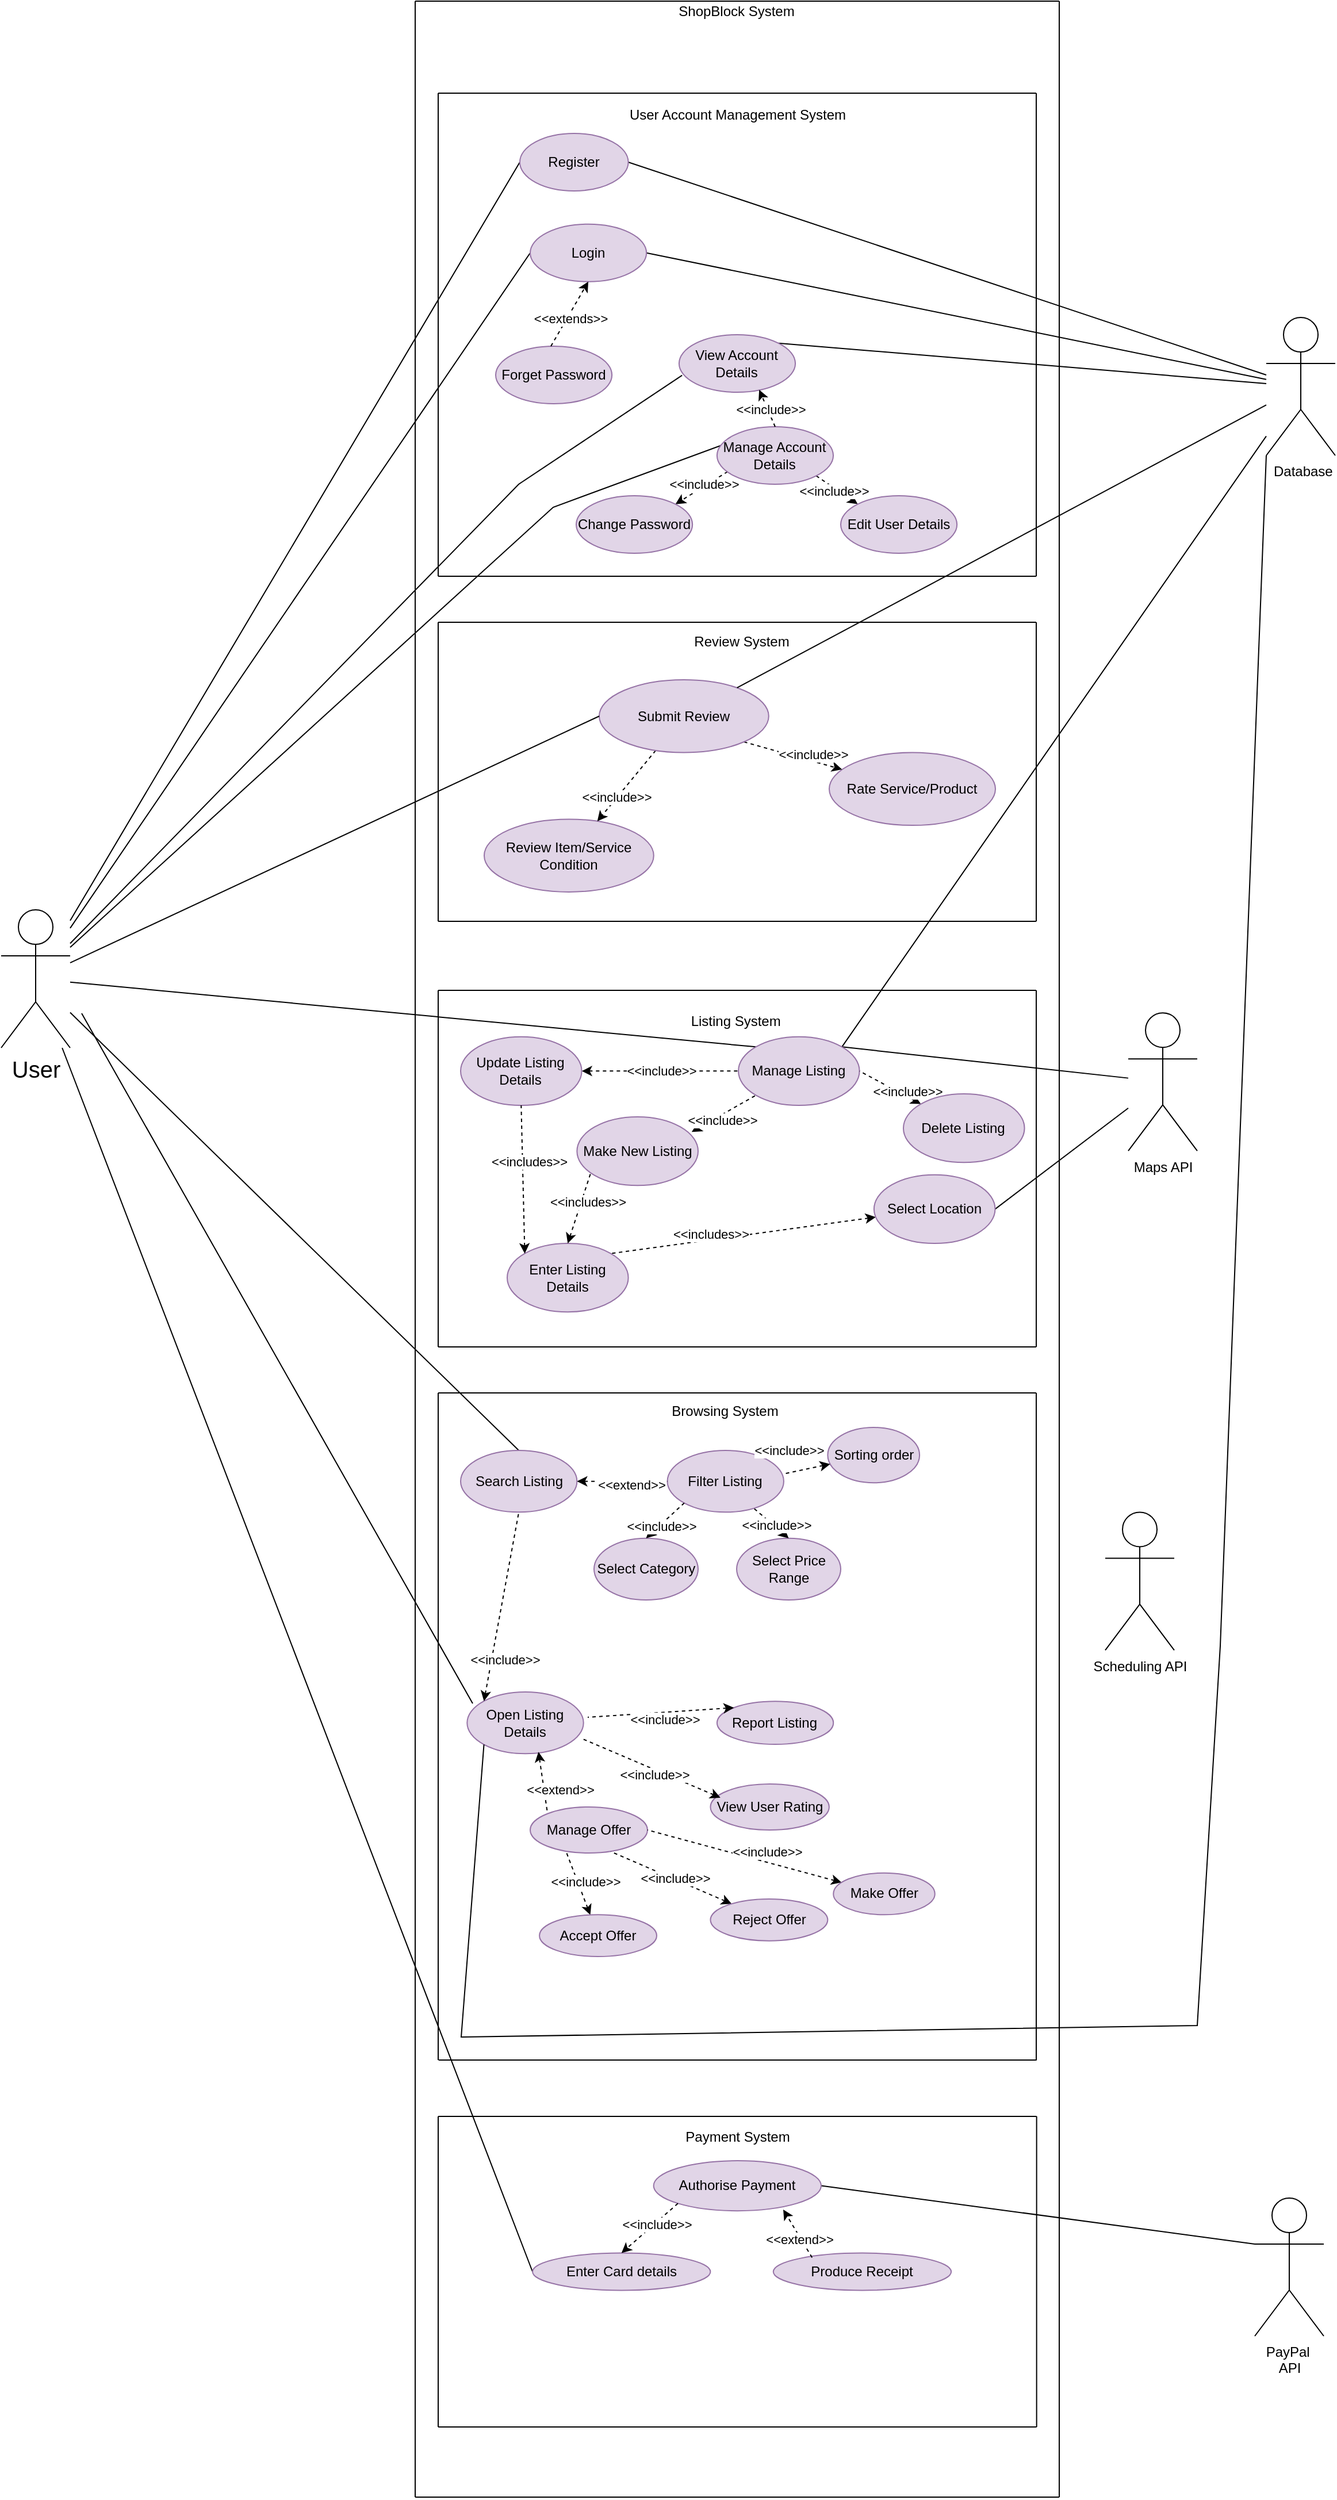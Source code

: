 <mxfile version="24.8.3">
  <diagram name="Page-1" id="v19jtzvjF3UOeUyKX69d">
    <mxGraphModel grid="1" page="1" gridSize="10" guides="1" tooltips="1" connect="1" arrows="1" fold="1" pageScale="1" pageWidth="827" pageHeight="1169" math="0" shadow="0">
      <root>
        <mxCell id="0" />
        <mxCell id="1" parent="0" />
        <mxCell id="Ln8zN0HA3ZuwD0kx-WDb-10" value="" style="endArrow=none;html=1;rounded=0;" edge="1" parent="1">
          <mxGeometry width="50" height="50" relative="1" as="geometry">
            <mxPoint x="640" y="1980" as="sourcePoint" />
            <mxPoint x="640" y="-190" as="targetPoint" />
          </mxGeometry>
        </mxCell>
        <mxCell id="zY7k--wOiJBElIzQp6EA-57" style="rounded=0;orthogonalLoop=1;jettySize=auto;html=1;entryX=0;entryY=0.5;entryDx=0;entryDy=0;strokeColor=default;endArrow=none;endFill=0;" edge="1" parent="1" source="FGRV-jPOa7Bt_ttK2mDu-4" target="vSEJAMV8AOCwIulH-8fq-99">
          <mxGeometry relative="1" as="geometry">
            <mxPoint x="-300" y="420" as="sourcePoint" />
          </mxGeometry>
        </mxCell>
        <mxCell id="FGRV-jPOa7Bt_ttK2mDu-4" value="User" style="shape=umlActor;verticalLabelPosition=bottom;verticalAlign=top;html=1;outlineConnect=0;fontSize=20;" vertex="1" parent="1">
          <mxGeometry x="-280" y="600" width="60" height="120" as="geometry" />
        </mxCell>
        <mxCell id="RjbsoYbdOa2Ps-iQJeub-9" value="" style="endArrow=none;html=1;rounded=0;exitX=1;exitY=0.5;exitDx=0;exitDy=0;endFill=0;" edge="1" parent="1" source="vSEJAMV8AOCwIulH-8fq-8" target="6liUaRjq4ee-JJZJIJKL-24">
          <mxGeometry width="50" height="50" relative="1" as="geometry">
            <mxPoint x="584.251" y="-22.57" as="sourcePoint" />
            <mxPoint x="310" y="240" as="targetPoint" />
          </mxGeometry>
        </mxCell>
        <mxCell id="FGRV-jPOa7Bt_ttK2mDu-29" style="rounded=0;orthogonalLoop=1;jettySize=auto;html=1;entryX=0.042;entryY=0.32;entryDx=0;entryDy=0;endArrow=none;endFill=0;entryPerimeter=0;" edge="1" parent="1" source="FGRV-jPOa7Bt_ttK2mDu-4" target="SEIKMSco89WO36H-kESX-22">
          <mxGeometry relative="1" as="geometry">
            <Array as="points">
              <mxPoint x="200" y="250" />
            </Array>
          </mxGeometry>
        </mxCell>
        <mxCell id="FGRV-jPOa7Bt_ttK2mDu-28" style="rounded=0;orthogonalLoop=1;jettySize=auto;html=1;entryX=0;entryY=0.5;entryDx=0;entryDy=0;endArrow=none;endFill=0;" edge="1" parent="1" source="FGRV-jPOa7Bt_ttK2mDu-4" target="vSEJAMV8AOCwIulH-8fq-10">
          <mxGeometry relative="1" as="geometry" />
        </mxCell>
        <mxCell id="u9TTm9YRt9H3GNrM990v-3" value="" style="endArrow=none;html=1;rounded=0;exitX=1;exitY=0.5;exitDx=0;exitDy=0;entryX=0;entryY=0.333;entryDx=0;entryDy=0;entryPerimeter=0;endFill=0;" edge="1" parent="1" source="vSEJAMV8AOCwIulH-8fq-127" target="6liUaRjq4ee-JJZJIJKL-23">
          <mxGeometry width="50" height="50" relative="1" as="geometry">
            <mxPoint x="390" y="1330" as="sourcePoint" />
            <mxPoint x="880" y="1330" as="targetPoint" />
          </mxGeometry>
        </mxCell>
        <mxCell id="zY7k--wOiJBElIzQp6EA-13" value="" style="group" connectable="0" vertex="1" parent="1">
          <mxGeometry x="100" y="350" width="520" height="260" as="geometry" />
        </mxCell>
        <mxCell id="zY7k--wOiJBElIzQp6EA-14" value="" style="endArrow=none;html=1;rounded=0;" edge="1" parent="zY7k--wOiJBElIzQp6EA-13">
          <mxGeometry width="50" height="50" relative="1" as="geometry">
            <mxPoint y="260" as="sourcePoint" />
            <mxPoint as="targetPoint" />
          </mxGeometry>
        </mxCell>
        <mxCell id="zY7k--wOiJBElIzQp6EA-15" value="" style="endArrow=none;html=1;rounded=0;" edge="1" parent="zY7k--wOiJBElIzQp6EA-13">
          <mxGeometry width="50" height="50" relative="1" as="geometry">
            <mxPoint y="260" as="sourcePoint" />
            <mxPoint x="520" y="260" as="targetPoint" />
          </mxGeometry>
        </mxCell>
        <mxCell id="zY7k--wOiJBElIzQp6EA-16" value="" style="endArrow=none;html=1;rounded=0;" edge="1" parent="zY7k--wOiJBElIzQp6EA-13">
          <mxGeometry width="50" height="50" relative="1" as="geometry">
            <mxPoint x="520" y="260" as="sourcePoint" />
            <mxPoint x="520" as="targetPoint" />
          </mxGeometry>
        </mxCell>
        <mxCell id="zY7k--wOiJBElIzQp6EA-17" value="" style="endArrow=none;html=1;rounded=0;" edge="1" parent="zY7k--wOiJBElIzQp6EA-13">
          <mxGeometry width="50" height="50" relative="1" as="geometry">
            <mxPoint as="sourcePoint" />
            <mxPoint x="520" as="targetPoint" />
          </mxGeometry>
        </mxCell>
        <mxCell id="zY7k--wOiJBElIzQp6EA-19" value="Review System" style="text;html=1;align=center;verticalAlign=middle;whiteSpace=wrap;rounded=0;" vertex="1" parent="zY7k--wOiJBElIzQp6EA-13">
          <mxGeometry x="125.111" y="11.05" width="277.993" height="12" as="geometry" />
        </mxCell>
        <mxCell id="zY7k--wOiJBElIzQp6EA-21" value="Rate Service/Product" style="ellipse;whiteSpace=wrap;html=1;fillColor=#e1d5e7;strokeColor=#9673a6;" vertex="1" parent="zY7k--wOiJBElIzQp6EA-13">
          <mxGeometry x="340" y="113.277" width="144.498" height="63.282" as="geometry" />
        </mxCell>
        <mxCell id="IPIbO-tEIP0OXKtyJFdB-2" value="Review Item/Service Condition" style="ellipse;whiteSpace=wrap;html=1;fillColor=#e1d5e7;strokeColor=#9673a6;" vertex="1" parent="zY7k--wOiJBElIzQp6EA-13">
          <mxGeometry x="39.998" y="171.198" width="147.388" height="63.282" as="geometry" />
        </mxCell>
        <mxCell id="FGRV-jPOa7Bt_ttK2mDu-68" style="rounded=0;orthogonalLoop=1;jettySize=auto;html=1;exitX=1;exitY=1;exitDx=0;exitDy=0;dashed=1;" edge="1" parent="zY7k--wOiJBElIzQp6EA-13" source="IPIbO-tEIP0OXKtyJFdB-3" target="zY7k--wOiJBElIzQp6EA-21">
          <mxGeometry relative="1" as="geometry" />
        </mxCell>
        <mxCell id="FGRV-jPOa7Bt_ttK2mDu-69" value="&amp;lt;&amp;lt;include&amp;gt;&amp;gt;" style="edgeLabel;html=1;align=center;verticalAlign=middle;resizable=0;points=[];" connectable="0" vertex="1" parent="FGRV-jPOa7Bt_ttK2mDu-68">
          <mxGeometry x="-0.072" relative="1" as="geometry">
            <mxPoint x="20" as="offset" />
          </mxGeometry>
        </mxCell>
        <mxCell id="FGRV-jPOa7Bt_ttK2mDu-70" style="rounded=0;orthogonalLoop=1;jettySize=auto;html=1;dashed=1;" edge="1" parent="zY7k--wOiJBElIzQp6EA-13" source="IPIbO-tEIP0OXKtyJFdB-3" target="IPIbO-tEIP0OXKtyJFdB-2">
          <mxGeometry relative="1" as="geometry" />
        </mxCell>
        <mxCell id="FGRV-jPOa7Bt_ttK2mDu-71" value="&amp;lt;&amp;lt;include&amp;gt;&amp;gt;" style="edgeLabel;html=1;align=center;verticalAlign=middle;resizable=0;points=[];" connectable="0" vertex="1" parent="FGRV-jPOa7Bt_ttK2mDu-70">
          <mxGeometry x="0.317" y="-1" relative="1" as="geometry">
            <mxPoint as="offset" />
          </mxGeometry>
        </mxCell>
        <mxCell id="IPIbO-tEIP0OXKtyJFdB-3" value="Submit Review" style="ellipse;whiteSpace=wrap;html=1;fillColor=#e1d5e7;strokeColor=#9673a6;" vertex="1" parent="zY7k--wOiJBElIzQp6EA-13">
          <mxGeometry x="140.002" y="49.998" width="147.388" height="63.282" as="geometry" />
        </mxCell>
        <mxCell id="FGRV-jPOa7Bt_ttK2mDu-48" style="rounded=0;orthogonalLoop=1;jettySize=auto;html=1;endArrow=none;endFill=0;exitX=1;exitY=0;exitDx=0;exitDy=0;" edge="1" parent="1" source="FGRV-jPOa7Bt_ttK2mDu-36" target="6liUaRjq4ee-JJZJIJKL-24">
          <mxGeometry relative="1" as="geometry">
            <mxPoint x="400" y="600" as="sourcePoint" />
          </mxGeometry>
        </mxCell>
        <mxCell id="SEIKMSco89WO36H-kESX-9" value="" style="endArrow=none;html=1;rounded=0;exitX=1;exitY=0.5;exitDx=0;exitDy=0;endFill=0;" edge="1" parent="1" source="vSEJAMV8AOCwIulH-8fq-10" target="6liUaRjq4ee-JJZJIJKL-24">
          <mxGeometry width="50" height="50" relative="1" as="geometry">
            <mxPoint x="443" y="136" as="sourcePoint" />
            <mxPoint x="910" y="201" as="targetPoint" />
          </mxGeometry>
        </mxCell>
        <mxCell id="RjbsoYbdOa2Ps-iQJeub-10" style="rounded=0;orthogonalLoop=1;jettySize=auto;html=1;entryX=0;entryY=0.5;entryDx=0;entryDy=0;endArrow=none;endFill=0;" edge="1" parent="1" source="FGRV-jPOa7Bt_ttK2mDu-4" target="vSEJAMV8AOCwIulH-8fq-8">
          <mxGeometry relative="1" as="geometry">
            <mxPoint x="20" y="167" as="sourcePoint" />
            <mxPoint x="-100" y="220" as="targetPoint" />
          </mxGeometry>
        </mxCell>
        <mxCell id="u9TTm9YRt9H3GNrM990v-10" value="" style="endArrow=none;html=1;rounded=0;entryX=0;entryY=0.5;entryDx=0;entryDy=0;" edge="1" parent="1" source="FGRV-jPOa7Bt_ttK2mDu-4" target="IPIbO-tEIP0OXKtyJFdB-3">
          <mxGeometry width="50" height="50" relative="1" as="geometry">
            <mxPoint x="-320" y="640" as="sourcePoint" />
            <mxPoint x="270" y="1530" as="targetPoint" />
          </mxGeometry>
        </mxCell>
        <mxCell id="RjbsoYbdOa2Ps-iQJeub-8" style="rounded=0;orthogonalLoop=1;jettySize=auto;html=1;entryX=0;entryY=0;entryDx=0;entryDy=0;endArrow=none;endFill=0;" edge="1" parent="1" source="FGRV-jPOa7Bt_ttK2mDu-4" target="FGRV-jPOa7Bt_ttK2mDu-36">
          <mxGeometry relative="1" as="geometry">
            <mxPoint x="20" y="300" as="sourcePoint" />
            <mxPoint x="310" y="290" as="targetPoint" />
          </mxGeometry>
        </mxCell>
        <mxCell id="vSEJAMV8AOCwIulH-8fq-129" value="" style="endArrow=none;html=1;rounded=0;endFill=0;entryX=0.5;entryY=0;entryDx=0;entryDy=0;" edge="1" parent="1" source="FGRV-jPOa7Bt_ttK2mDu-4" target="zY7k--wOiJBElIzQp6EA-167">
          <mxGeometry width="50" height="50" relative="1" as="geometry">
            <mxPoint x="-320" y="440" as="sourcePoint" />
            <mxPoint x="210" y="1070" as="targetPoint" />
          </mxGeometry>
        </mxCell>
        <mxCell id="SEIKMSco89WO36H-kESX-36" value="" style="endArrow=none;startArrow=none;html=1;rounded=0;exitX=1;exitY=0;exitDx=0;exitDy=0;endFill=0;startFill=0;" edge="1" parent="1" source="vSEJAMV8AOCwIulH-8fq-11" target="6liUaRjq4ee-JJZJIJKL-24">
          <mxGeometry width="50" height="50" relative="1" as="geometry">
            <mxPoint x="320" y="430" as="sourcePoint" />
            <mxPoint x="890" y="200" as="targetPoint" />
          </mxGeometry>
        </mxCell>
        <mxCell id="5Qc9jVIZuvr2kZ-lx2it-5" value="" style="endArrow=none;html=1;rounded=0;exitX=1;exitY=0;exitDx=0;exitDy=0;endFill=0;" edge="1" parent="1" source="FGRV-jPOa7Bt_ttK2mDu-36" target="zY7k--wOiJBElIzQp6EA-121">
          <mxGeometry width="50" height="50" relative="1" as="geometry">
            <mxPoint x="510" y="470" as="sourcePoint" />
            <mxPoint x="560" y="420" as="targetPoint" />
          </mxGeometry>
        </mxCell>
        <mxCell id="6liUaRjq4ee-JJZJIJKL-24" value="&amp;nbsp;Database" style="shape=umlActor;verticalLabelPosition=bottom;verticalAlign=top;html=1;outlineConnect=0;" vertex="1" parent="1">
          <mxGeometry x="820" y="85" width="60" height="120" as="geometry" />
        </mxCell>
        <mxCell id="FGRV-jPOa7Bt_ttK2mDu-7" style="rounded=0;orthogonalLoop=1;jettySize=auto;html=1;entryX=0;entryY=0.5;entryDx=0;entryDy=0;endArrow=none;endFill=0;" edge="1" parent="1" target="vSEJAMV8AOCwIulH-8fq-8">
          <mxGeometry relative="1" as="geometry" />
        </mxCell>
        <mxCell id="zY7k--wOiJBElIzQp6EA-121" value="Maps API" style="shape=umlActor;verticalLabelPosition=bottom;verticalAlign=top;html=1;outlineConnect=0;" vertex="1" parent="1">
          <mxGeometry x="700" y="689.58" width="60" height="120" as="geometry" />
        </mxCell>
        <mxCell id="zY7k--wOiJBElIzQp6EA-122" value="Scheduling API" style="shape=umlActor;verticalLabelPosition=bottom;verticalAlign=top;html=1;outlineConnect=0;" vertex="1" parent="1">
          <mxGeometry x="680" y="1123.69" width="60" height="120" as="geometry" />
        </mxCell>
        <mxCell id="6liUaRjq4ee-JJZJIJKL-23" value="PayPal&amp;nbsp;&lt;div&gt;API&lt;/div&gt;" style="shape=umlActor;verticalLabelPosition=bottom;verticalAlign=top;html=1;outlineConnect=0;" vertex="1" parent="1">
          <mxGeometry x="810" y="1720" width="60" height="120" as="geometry" />
        </mxCell>
        <mxCell id="FGRV-jPOa7Bt_ttK2mDu-76" style="rounded=0;orthogonalLoop=1;jettySize=auto;html=1;endArrow=none;endFill=0;" edge="1" parent="1" source="IPIbO-tEIP0OXKtyJFdB-3" target="6liUaRjq4ee-JJZJIJKL-24">
          <mxGeometry relative="1" as="geometry" />
        </mxCell>
        <mxCell id="SEIKMSco89WO36H-kESX-33" style="rounded=0;orthogonalLoop=1;jettySize=auto;html=1;dashed=1;entryX=0;entryY=0;entryDx=0;entryDy=0;exitX=1;exitY=1;exitDx=0;exitDy=0;" edge="1" parent="1" source="SEIKMSco89WO36H-kESX-22" target="SEIKMSco89WO36H-kESX-32">
          <mxGeometry relative="1" as="geometry">
            <mxPoint x="433.791" y="210.622" as="sourcePoint" />
            <mxPoint x="464.116" y="162.539" as="targetPoint" />
          </mxGeometry>
        </mxCell>
        <mxCell id="SEIKMSco89WO36H-kESX-34" value="&amp;lt;&amp;lt;include&amp;gt;&amp;gt;" style="edgeLabel;html=1;align=center;verticalAlign=middle;resizable=0;points=[];" connectable="0" vertex="1" parent="SEIKMSco89WO36H-kESX-33">
          <mxGeometry x="-0.095" y="-2" relative="1" as="geometry">
            <mxPoint as="offset" />
          </mxGeometry>
        </mxCell>
        <mxCell id="SEIKMSco89WO36H-kESX-29" style="rounded=0;orthogonalLoop=1;jettySize=auto;html=1;dashed=1;entryX=1;entryY=0;entryDx=0;entryDy=0;exitX=0.092;exitY=0.78;exitDx=0;exitDy=0;exitPerimeter=0;" edge="1" parent="1" source="SEIKMSco89WO36H-kESX-22" target="SEIKMSco89WO36H-kESX-28">
          <mxGeometry relative="1" as="geometry">
            <mxPoint x="373.141" y="246.684" as="sourcePoint" />
            <mxPoint x="464.116" y="246.684" as="targetPoint" />
          </mxGeometry>
        </mxCell>
        <mxCell id="SEIKMSco89WO36H-kESX-30" value="&amp;lt;&amp;lt;include&amp;gt;&amp;gt;" style="edgeLabel;html=1;align=center;verticalAlign=middle;resizable=0;points=[];" connectable="0" vertex="1" parent="SEIKMSco89WO36H-kESX-29">
          <mxGeometry x="-0.095" y="-2" relative="1" as="geometry">
            <mxPoint as="offset" />
          </mxGeometry>
        </mxCell>
        <mxCell id="vSEJAMV8AOCwIulH-8fq-11" value="View Account Details" style="ellipse;whiteSpace=wrap;html=1;fillColor=#e1d5e7;strokeColor=#9673a6;" vertex="1" parent="1">
          <mxGeometry x="309.448" y="100.0" width="101.083" height="50" as="geometry" />
        </mxCell>
        <mxCell id="6liUaRjq4ee-JJZJIJKL-4" value="" style="endArrow=none;html=1;rounded=0;" edge="1" parent="1">
          <mxGeometry width="50" height="50" relative="1" as="geometry">
            <mxPoint x="80" y="1980" as="sourcePoint" />
            <mxPoint x="80" y="-190" as="targetPoint" />
          </mxGeometry>
        </mxCell>
        <mxCell id="6liUaRjq4ee-JJZJIJKL-7" value="" style="endArrow=none;html=1;rounded=0;" edge="1" parent="1">
          <mxGeometry width="50" height="50" relative="1" as="geometry">
            <mxPoint x="80" y="-190" as="sourcePoint" />
            <mxPoint x="640" y="-190" as="targetPoint" />
          </mxGeometry>
        </mxCell>
        <mxCell id="FGRV-jPOa7Bt_ttK2mDu-82" value="" style="endArrow=none;html=1;rounded=0;" edge="1" parent="1">
          <mxGeometry width="50" height="50" relative="1" as="geometry">
            <mxPoint x="80" y="1980" as="sourcePoint" />
            <mxPoint x="640" y="1980" as="targetPoint" />
          </mxGeometry>
        </mxCell>
        <mxCell id="5Qc9jVIZuvr2kZ-lx2it-52" value="ShopBlock System" style="text;html=1;align=center;verticalAlign=middle;whiteSpace=wrap;rounded=0;" vertex="1" parent="1">
          <mxGeometry x="226.349" y="-190.003" width="267.301" height="18.588" as="geometry" />
        </mxCell>
        <mxCell id="IPIbO-tEIP0OXKtyJFdB-58" value="Report Listing" style="ellipse;whiteSpace=wrap;html=1;fillColor=#e1d5e7;strokeColor=#9673a6;" vertex="1" parent="1">
          <mxGeometry x="342.44" y="1288.16" width="101.19" height="37.37" as="geometry" />
        </mxCell>
        <mxCell id="zY7k--wOiJBElIzQp6EA-129" value="" style="endArrow=none;html=1;rounded=0;" edge="1" parent="1">
          <mxGeometry width="50" height="50" relative="1" as="geometry">
            <mxPoint x="100" y="1020" as="sourcePoint" />
            <mxPoint x="620" y="1020" as="targetPoint" />
          </mxGeometry>
        </mxCell>
        <mxCell id="zY7k--wOiJBElIzQp6EA-206" value="" style="endArrow=none;html=1;rounded=0;" edge="1" parent="1">
          <mxGeometry width="50" height="50" relative="1" as="geometry">
            <mxPoint x="100" y="310" as="sourcePoint" />
            <mxPoint x="100" y="-110" as="targetPoint" />
          </mxGeometry>
        </mxCell>
        <mxCell id="zY7k--wOiJBElIzQp6EA-207" value="" style="endArrow=none;html=1;rounded=0;" edge="1" parent="1">
          <mxGeometry width="50" height="50" relative="1" as="geometry">
            <mxPoint x="100" y="310" as="sourcePoint" />
            <mxPoint x="620" y="310" as="targetPoint" />
          </mxGeometry>
        </mxCell>
        <mxCell id="zY7k--wOiJBElIzQp6EA-208" value="" style="endArrow=none;html=1;rounded=0;" edge="1" parent="1">
          <mxGeometry width="50" height="50" relative="1" as="geometry">
            <mxPoint x="620" y="310" as="sourcePoint" />
            <mxPoint x="620" y="-110" as="targetPoint" />
          </mxGeometry>
        </mxCell>
        <mxCell id="zY7k--wOiJBElIzQp6EA-209" value="" style="endArrow=none;html=1;rounded=0;" edge="1" parent="1">
          <mxGeometry width="50" height="50" relative="1" as="geometry">
            <mxPoint x="100" y="-110" as="sourcePoint" />
            <mxPoint x="620" y="-110" as="targetPoint" />
          </mxGeometry>
        </mxCell>
        <mxCell id="zY7k--wOiJBElIzQp6EA-175" value="User Account Management System" style="text;html=1;align=center;verticalAlign=middle;whiteSpace=wrap;rounded=0;" vertex="1" parent="1">
          <mxGeometry x="223.728" y="-100.003" width="272.542" height="18.588" as="geometry" />
        </mxCell>
        <mxCell id="SEIKMSco89WO36H-kESX-32" value="Edit User Details" style="ellipse;whiteSpace=wrap;html=1;fillColor=#e1d5e7;strokeColor=#9673a6;" vertex="1" parent="1">
          <mxGeometry x="449.998" y="240.003" width="101.083" height="50" as="geometry" />
        </mxCell>
        <mxCell id="vSEJAMV8AOCwIulH-8fq-8" value="Register" style="ellipse;whiteSpace=wrap;html=1;fillColor=#e1d5e7;strokeColor=#9673a6;" vertex="1" parent="1">
          <mxGeometry x="170.976" y="-75.037" width="94.321" height="50" as="geometry" />
        </mxCell>
        <mxCell id="vSEJAMV8AOCwIulH-8fq-10" value="Login" style="ellipse;whiteSpace=wrap;html=1;fillColor=#e1d5e7;strokeColor=#9673a6;" vertex="1" parent="1">
          <mxGeometry x="180.003" y="3.851" width="101.083" height="50" as="geometry" />
        </mxCell>
        <mxCell id="SEIKMSco89WO36H-kESX-28" value="Change Password" style="ellipse;whiteSpace=wrap;html=1;fillColor=#e1d5e7;strokeColor=#9673a6;" vertex="1" parent="1">
          <mxGeometry x="220.001" y="240.002" width="101.083" height="50" as="geometry" />
        </mxCell>
        <mxCell id="SEIKMSco89WO36H-kESX-22" value="Manage Account Details" style="ellipse;whiteSpace=wrap;html=1;fillColor=#e1d5e7;strokeColor=#9673a6;" vertex="1" parent="1">
          <mxGeometry x="342.439" y="180.001" width="101.083" height="50" as="geometry" />
        </mxCell>
        <mxCell id="SEIKMSco89WO36H-kESX-1" value="Forget Password" style="ellipse;whiteSpace=wrap;html=1;fillColor=#e1d5e7;strokeColor=#9673a6;" vertex="1" parent="1">
          <mxGeometry x="149.999" y="109.997" width="101.083" height="50" as="geometry" />
        </mxCell>
        <mxCell id="zY7k--wOiJBElIzQp6EA-119" value="" style="rounded=0;orthogonalLoop=1;jettySize=auto;html=1;dashed=1;entryX=0.5;entryY=1;entryDx=0;entryDy=0;" edge="1" parent="1" target="vSEJAMV8AOCwIulH-8fq-10">
          <mxGeometry relative="1" as="geometry">
            <mxPoint x="198" y="110" as="sourcePoint" />
            <mxPoint x="198" y="60" as="targetPoint" />
          </mxGeometry>
        </mxCell>
        <mxCell id="zY7k--wOiJBElIzQp6EA-120" value="&amp;lt;&amp;lt;extends&amp;gt;&amp;gt;" style="edgeLabel;html=1;align=center;verticalAlign=middle;resizable=0;points=[];" connectable="0" vertex="1" parent="zY7k--wOiJBElIzQp6EA-119">
          <mxGeometry x="-0.095" y="-2" relative="1" as="geometry">
            <mxPoint as="offset" />
          </mxGeometry>
        </mxCell>
        <mxCell id="zY7k--wOiJBElIzQp6EA-4" value="" style="endArrow=none;html=1;rounded=0;" edge="1" parent="1">
          <mxGeometry width="50" height="50" relative="1" as="geometry">
            <mxPoint x="100" y="1600" as="sourcePoint" />
            <mxPoint x="100" y="1020" as="targetPoint" />
          </mxGeometry>
        </mxCell>
        <mxCell id="zY7k--wOiJBElIzQp6EA-5" value="" style="endArrow=none;html=1;rounded=0;" edge="1" parent="1">
          <mxGeometry width="50" height="50" relative="1" as="geometry">
            <mxPoint x="100.32" y="1600" as="sourcePoint" />
            <mxPoint x="620.32" y="1600" as="targetPoint" />
          </mxGeometry>
        </mxCell>
        <mxCell id="zY7k--wOiJBElIzQp6EA-6" value="" style="endArrow=none;html=1;rounded=0;" edge="1" parent="1">
          <mxGeometry width="50" height="50" relative="1" as="geometry">
            <mxPoint x="620" y="1600" as="sourcePoint" />
            <mxPoint x="620" y="1020" as="targetPoint" />
            <Array as="points" />
          </mxGeometry>
        </mxCell>
        <mxCell id="FGRV-jPOa7Bt_ttK2mDu-58" style="rounded=0;orthogonalLoop=1;jettySize=auto;html=1;entryX=0.3;entryY=0.929;entryDx=0;entryDy=0;dashed=1;endArrow=none;endFill=0;startArrow=classic;startFill=1;entryPerimeter=0;" edge="1" parent="1" source="zY7k--wOiJBElIzQp6EA-10" target="vSEJAMV8AOCwIulH-8fq-128">
          <mxGeometry relative="1" as="geometry" />
        </mxCell>
        <mxCell id="FGRV-jPOa7Bt_ttK2mDu-59" value="&amp;lt;&amp;lt;include&amp;gt;&amp;gt;" style="edgeLabel;html=1;align=center;verticalAlign=middle;resizable=0;points=[];" connectable="0" vertex="1" parent="FGRV-jPOa7Bt_ttK2mDu-58">
          <mxGeometry x="-0.216" y="-4" relative="1" as="geometry">
            <mxPoint y="-5" as="offset" />
          </mxGeometry>
        </mxCell>
        <mxCell id="zY7k--wOiJBElIzQp6EA-10" value="Accept Offer" style="ellipse;whiteSpace=wrap;html=1;fillColor=#e1d5e7;strokeColor=#9673a6;" vertex="1" parent="1">
          <mxGeometry x="188.04" y="1473.66" width="101.96" height="36.34" as="geometry" />
        </mxCell>
        <mxCell id="vSEJAMV8AOCwIulH-8fq-128" value="Manage Offer" style="ellipse;whiteSpace=wrap;html=1;fillColor=#e1d5e7;strokeColor=#9673a6;" vertex="1" parent="1">
          <mxGeometry x="180" y="1380" width="101.96" height="40" as="geometry" />
        </mxCell>
        <mxCell id="FGRV-jPOa7Bt_ttK2mDu-55" style="rounded=0;orthogonalLoop=1;jettySize=auto;html=1;entryX=0.687;entryY=0.969;entryDx=0;entryDy=0;dashed=1;endArrow=none;endFill=0;startArrow=classic;startFill=1;entryPerimeter=0;" edge="1" parent="1" source="RnZGxTFbu4Ivhvp2LIRu-12" target="vSEJAMV8AOCwIulH-8fq-128">
          <mxGeometry relative="1" as="geometry" />
        </mxCell>
        <mxCell id="FGRV-jPOa7Bt_ttK2mDu-60" value="&amp;lt;&amp;lt;include&amp;gt;&amp;gt;" style="edgeLabel;html=1;align=center;verticalAlign=middle;resizable=0;points=[];" connectable="0" vertex="1" parent="FGRV-jPOa7Bt_ttK2mDu-55">
          <mxGeometry x="-0.055" relative="1" as="geometry">
            <mxPoint y="-1" as="offset" />
          </mxGeometry>
        </mxCell>
        <mxCell id="RnZGxTFbu4Ivhvp2LIRu-12" value="Reject Offer" style="ellipse;whiteSpace=wrap;html=1;fillColor=#e1d5e7;strokeColor=#9673a6;" vertex="1" parent="1">
          <mxGeometry x="336.72" y="1460" width="101.96" height="36.34" as="geometry" />
        </mxCell>
        <mxCell id="zY7k--wOiJBElIzQp6EA-130" value="Browsing System" style="text;html=1;align=center;verticalAlign=middle;whiteSpace=wrap;rounded=0;" vertex="1" parent="1">
          <mxGeometry x="215.299" y="1029.999" width="269.128" height="12.876" as="geometry" />
        </mxCell>
        <mxCell id="IPIbO-tEIP0OXKtyJFdB-23" value="Filter Listing" style="ellipse;whiteSpace=wrap;html=1;fillColor=#e1d5e7;strokeColor=#9673a6;" vertex="1" parent="1">
          <mxGeometry x="299.269" y="1070.004" width="101.185" height="53.681" as="geometry" />
        </mxCell>
        <mxCell id="zY7k--wOiJBElIzQp6EA-167" value="Search Listing" style="ellipse;whiteSpace=wrap;html=1;fillColor=#e1d5e7;strokeColor=#9673a6;" vertex="1" parent="1">
          <mxGeometry x="119.501" y="1070.004" width="101.185" height="53.681" as="geometry" />
        </mxCell>
        <mxCell id="4G50xA5zq7QkWOQYK6P0-107" style="rounded=0;orthogonalLoop=1;jettySize=auto;html=1;entryX=0;entryY=0.5;entryDx=0;entryDy=0;dashed=1;endArrow=none;endFill=0;startArrow=classic;startFill=1;" edge="1" parent="1" source="zY7k--wOiJBElIzQp6EA-167" target="IPIbO-tEIP0OXKtyJFdB-23">
          <mxGeometry relative="1" as="geometry">
            <mxPoint x="446.332" y="1316.07" as="sourcePoint" />
            <mxPoint x="505.651" y="1248.07" as="targetPoint" />
          </mxGeometry>
        </mxCell>
        <mxCell id="4G50xA5zq7QkWOQYK6P0-108" value="&amp;lt;&amp;lt;extend&amp;gt;&amp;gt;" style="edgeLabel;html=1;align=center;verticalAlign=middle;resizable=0;points=[];" connectable="0" vertex="1" parent="4G50xA5zq7QkWOQYK6P0-107">
          <mxGeometry x="0.016" relative="1" as="geometry">
            <mxPoint x="7" y="3" as="offset" />
          </mxGeometry>
        </mxCell>
        <mxCell id="zY7k--wOiJBElIzQp6EA-233" value="Select Price Range" style="ellipse;whiteSpace=wrap;html=1;fillColor=#e1d5e7;strokeColor=#9673a6;" vertex="1" parent="1">
          <mxGeometry x="359.51" y="1146.32" width="90.49" height="53.68" as="geometry" />
        </mxCell>
        <mxCell id="zY7k--wOiJBElIzQp6EA-234" value="Select Category" style="ellipse;whiteSpace=wrap;html=1;fillColor=#e1d5e7;strokeColor=#9673a6;" vertex="1" parent="1">
          <mxGeometry x="235.5" y="1146.32" width="90.49" height="53.68" as="geometry" />
        </mxCell>
        <mxCell id="zY7k--wOiJBElIzQp6EA-245" value="Sorting order" style="ellipse;whiteSpace=wrap;html=1;fillColor=#e1d5e7;strokeColor=#9673a6;" vertex="1" parent="1">
          <mxGeometry x="438.68" y="1050" width="79.87" height="48.16" as="geometry" />
        </mxCell>
        <mxCell id="zY7k--wOiJBElIzQp6EA-248" value="Open Listing Details" style="ellipse;whiteSpace=wrap;html=1;fillColor=#e1d5e7;strokeColor=#9673a6;" vertex="1" parent="1">
          <mxGeometry x="125.159" y="1280.004" width="101.185" height="53.681" as="geometry" />
        </mxCell>
        <mxCell id="zY7k--wOiJBElIzQp6EA-249" style="rounded=0;orthogonalLoop=1;jettySize=auto;html=1;dashed=1;endArrow=none;endFill=0;startArrow=classic;startFill=1;exitX=0;exitY=0;exitDx=0;exitDy=0;entryX=0.5;entryY=1;entryDx=0;entryDy=0;" edge="1" parent="1" source="zY7k--wOiJBElIzQp6EA-248" target="zY7k--wOiJBElIzQp6EA-167">
          <mxGeometry relative="1" as="geometry">
            <mxPoint x="201" y="1132" as="sourcePoint" />
            <mxPoint x="231" y="1186" as="targetPoint" />
          </mxGeometry>
        </mxCell>
        <mxCell id="zY7k--wOiJBElIzQp6EA-250" value="&amp;lt;&amp;lt;include&amp;gt;&amp;gt;" style="edgeLabel;html=1;align=center;verticalAlign=middle;resizable=0;points=[];" connectable="0" vertex="1" parent="zY7k--wOiJBElIzQp6EA-249">
          <mxGeometry x="0.016" relative="1" as="geometry">
            <mxPoint x="3" y="47" as="offset" />
          </mxGeometry>
        </mxCell>
        <mxCell id="zY7k--wOiJBElIzQp6EA-251" value="" style="endArrow=none;html=1;rounded=0;endFill=0;" edge="1" parent="1">
          <mxGeometry width="50" height="50" relative="1" as="geometry">
            <mxPoint x="-210" y="690" as="sourcePoint" />
            <mxPoint x="130" y="1290" as="targetPoint" />
          </mxGeometry>
        </mxCell>
        <mxCell id="zY7k--wOiJBElIzQp6EA-256" style="rounded=0;orthogonalLoop=1;jettySize=auto;html=1;dashed=1;endArrow=none;endFill=0;startArrow=classic;startFill=1;exitX=0;exitY=0;exitDx=0;exitDy=0;" edge="1" parent="1" source="IPIbO-tEIP0OXKtyJFdB-58">
          <mxGeometry relative="1" as="geometry">
            <mxPoint x="150" y="1298" as="sourcePoint" />
            <mxPoint x="230" y="1302" as="targetPoint" />
          </mxGeometry>
        </mxCell>
        <mxCell id="zY7k--wOiJBElIzQp6EA-257" value="&amp;lt;&amp;lt;include&amp;gt;&amp;gt;" style="edgeLabel;html=1;align=center;verticalAlign=middle;resizable=0;points=[];" connectable="0" vertex="1" parent="zY7k--wOiJBElIzQp6EA-256">
          <mxGeometry x="0.016" relative="1" as="geometry">
            <mxPoint x="4" y="6" as="offset" />
          </mxGeometry>
        </mxCell>
        <mxCell id="zY7k--wOiJBElIzQp6EA-258" style="rounded=0;orthogonalLoop=1;jettySize=auto;html=1;exitX=0.613;exitY=0.97;exitDx=0;exitDy=0;dashed=1;endArrow=none;endFill=0;startArrow=classic;startFill=1;entryX=0;entryY=0;entryDx=0;entryDy=0;exitPerimeter=0;" edge="1" parent="1" source="zY7k--wOiJBElIzQp6EA-248" target="vSEJAMV8AOCwIulH-8fq-128">
          <mxGeometry relative="1" as="geometry">
            <mxPoint x="206.04" y="1350" as="sourcePoint" />
            <mxPoint x="195.04" y="1422" as="targetPoint" />
          </mxGeometry>
        </mxCell>
        <mxCell id="zY7k--wOiJBElIzQp6EA-259" value="&amp;lt;&amp;lt;extend&amp;gt;&amp;gt;" style="edgeLabel;html=1;align=center;verticalAlign=middle;resizable=0;points=[];" connectable="0" vertex="1" parent="zY7k--wOiJBElIzQp6EA-258">
          <mxGeometry x="0.016" relative="1" as="geometry">
            <mxPoint x="15" y="5" as="offset" />
          </mxGeometry>
        </mxCell>
        <mxCell id="zY7k--wOiJBElIzQp6EA-263" style="rounded=0;orthogonalLoop=1;jettySize=auto;html=1;entryX=1;entryY=0.5;entryDx=0;entryDy=0;dashed=1;endArrow=none;endFill=0;startArrow=classic;startFill=1;" edge="1" parent="1" source="zY7k--wOiJBElIzQp6EA-265" target="vSEJAMV8AOCwIulH-8fq-128">
          <mxGeometry relative="1" as="geometry">
            <mxPoint x="140.18" y="1360" as="targetPoint" />
          </mxGeometry>
        </mxCell>
        <mxCell id="zY7k--wOiJBElIzQp6EA-264" value="&amp;lt;&amp;lt;include&amp;gt;&amp;gt;" style="edgeLabel;html=1;align=center;verticalAlign=middle;resizable=0;points=[];" connectable="0" vertex="1" parent="zY7k--wOiJBElIzQp6EA-263">
          <mxGeometry x="-0.216" y="-4" relative="1" as="geometry">
            <mxPoint y="-5" as="offset" />
          </mxGeometry>
        </mxCell>
        <mxCell id="zY7k--wOiJBElIzQp6EA-265" value="Make Offer" style="ellipse;whiteSpace=wrap;html=1;fillColor=#e1d5e7;strokeColor=#9673a6;" vertex="1" parent="1">
          <mxGeometry x="443.63" y="1437.32" width="88.23" height="36.34" as="geometry" />
        </mxCell>
        <mxCell id="6liUaRjq4ee-JJZJIJKL-27" value="" style="endArrow=none;html=1;rounded=0;" edge="1" parent="1">
          <mxGeometry width="50" height="50" relative="1" as="geometry">
            <mxPoint x="100" y="980" as="sourcePoint" />
            <mxPoint x="100" y="670" as="targetPoint" />
          </mxGeometry>
        </mxCell>
        <mxCell id="6liUaRjq4ee-JJZJIJKL-28" value="" style="endArrow=none;html=1;rounded=0;" edge="1" parent="1">
          <mxGeometry width="50" height="50" relative="1" as="geometry">
            <mxPoint x="100" y="980" as="sourcePoint" />
            <mxPoint x="620.0" y="980" as="targetPoint" />
          </mxGeometry>
        </mxCell>
        <mxCell id="6liUaRjq4ee-JJZJIJKL-29" value="" style="endArrow=none;html=1;rounded=0;" edge="1" parent="1">
          <mxGeometry width="50" height="50" relative="1" as="geometry">
            <mxPoint x="620.0" y="980" as="sourcePoint" />
            <mxPoint x="620.0" y="670" as="targetPoint" />
            <Array as="points" />
          </mxGeometry>
        </mxCell>
        <mxCell id="6liUaRjq4ee-JJZJIJKL-30" value="" style="endArrow=none;html=1;rounded=0;" edge="1" parent="1">
          <mxGeometry width="50" height="50" relative="1" as="geometry">
            <mxPoint x="100" y="670" as="sourcePoint" />
            <mxPoint x="620.0" y="670" as="targetPoint" />
          </mxGeometry>
        </mxCell>
        <mxCell id="6liUaRjq4ee-JJZJIJKL-31" value="Listing System&amp;nbsp;" style="text;html=1;align=center;verticalAlign=middle;whiteSpace=wrap;rounded=0;" vertex="1" parent="1">
          <mxGeometry x="222.651" y="689.579" width="274.686" height="14.309" as="geometry" />
        </mxCell>
        <mxCell id="FGRV-jPOa7Bt_ttK2mDu-36" value="Manage Listing" style="ellipse;whiteSpace=wrap;html=1;fillColor=#e1d5e7;strokeColor=#9673a6;" vertex="1" parent="1">
          <mxGeometry x="361.005" y="710.35" width="105.3" height="59.655" as="geometry" />
        </mxCell>
        <mxCell id="FGRV-jPOa7Bt_ttK2mDu-43" style="rounded=0;orthogonalLoop=1;jettySize=auto;html=1;exitX=0;exitY=0;exitDx=0;exitDy=0;entryX=1;entryY=0.5;entryDx=0;entryDy=0;dashed=1;startArrow=classic;startFill=1;endArrow=none;endFill=0;" edge="1" parent="1" source="FGRV-jPOa7Bt_ttK2mDu-37" target="FGRV-jPOa7Bt_ttK2mDu-36">
          <mxGeometry relative="1" as="geometry" />
        </mxCell>
        <mxCell id="FGRV-jPOa7Bt_ttK2mDu-46" value="&amp;lt;&amp;lt;include&amp;gt;&amp;gt;" style="edgeLabel;html=1;align=center;verticalAlign=middle;resizable=0;points=[];" connectable="0" vertex="1" parent="FGRV-jPOa7Bt_ttK2mDu-43">
          <mxGeometry x="-0.471" y="-4" relative="1" as="geometry">
            <mxPoint as="offset" />
          </mxGeometry>
        </mxCell>
        <mxCell id="FGRV-jPOa7Bt_ttK2mDu-37" value="Delete Listing" style="ellipse;whiteSpace=wrap;html=1;fillColor=#e1d5e7;strokeColor=#9673a6;" vertex="1" parent="1">
          <mxGeometry x="504.486" y="760.002" width="105.3" height="59.655" as="geometry" />
        </mxCell>
        <mxCell id="FGRV-jPOa7Bt_ttK2mDu-41" style="rounded=0;orthogonalLoop=1;jettySize=auto;html=1;exitX=0.947;exitY=0.22;exitDx=0;exitDy=0;entryX=0;entryY=1;entryDx=0;entryDy=0;dashed=1;startArrow=classic;startFill=1;endArrow=none;endFill=0;exitPerimeter=0;" edge="1" parent="1" source="zY7k--wOiJBElIzQp6EA-297" target="FGRV-jPOa7Bt_ttK2mDu-36">
          <mxGeometry relative="1" as="geometry" />
        </mxCell>
        <mxCell id="Ln8zN0HA3ZuwD0kx-WDb-6" value="&amp;lt;&amp;lt;include&amp;gt;&amp;gt;" style="edgeLabel;html=1;align=center;verticalAlign=middle;resizable=0;points=[];" vertex="1" connectable="0" parent="FGRV-jPOa7Bt_ttK2mDu-41">
          <mxGeometry x="-0.019" y="-7" relative="1" as="geometry">
            <mxPoint x="-4" y="-1" as="offset" />
          </mxGeometry>
        </mxCell>
        <mxCell id="FGRV-jPOa7Bt_ttK2mDu-38" value="Enter Listing Details" style="ellipse;whiteSpace=wrap;html=1;fillColor=#e1d5e7;strokeColor=#9673a6;" vertex="1" parent="1">
          <mxGeometry x="159.998" y="889.998" width="105.3" height="59.655" as="geometry" />
        </mxCell>
        <mxCell id="FGRV-jPOa7Bt_ttK2mDu-42" style="rounded=0;orthogonalLoop=1;jettySize=auto;html=1;exitX=1;exitY=0.5;exitDx=0;exitDy=0;entryX=0;entryY=0.5;entryDx=0;entryDy=0;dashed=1;endArrow=none;endFill=0;startArrow=classic;startFill=1;" edge="1" parent="1" source="FGRV-jPOa7Bt_ttK2mDu-39" target="FGRV-jPOa7Bt_ttK2mDu-36">
          <mxGeometry relative="1" as="geometry" />
        </mxCell>
        <mxCell id="FGRV-jPOa7Bt_ttK2mDu-45" value="&amp;lt;&amp;lt;include&amp;gt;&amp;gt;" style="edgeLabel;html=1;align=center;verticalAlign=middle;resizable=0;points=[];" connectable="0" vertex="1" parent="FGRV-jPOa7Bt_ttK2mDu-42">
          <mxGeometry x="0.016" relative="1" as="geometry">
            <mxPoint as="offset" />
          </mxGeometry>
        </mxCell>
        <mxCell id="FGRV-jPOa7Bt_ttK2mDu-39" value="Update Listing Details" style="ellipse;whiteSpace=wrap;html=1;fillColor=#e1d5e7;strokeColor=#9673a6;" vertex="1" parent="1">
          <mxGeometry x="119.499" y="710.352" width="105.3" height="59.655" as="geometry" />
        </mxCell>
        <mxCell id="zY7k--wOiJBElIzQp6EA-288" style="rounded=0;orthogonalLoop=1;jettySize=auto;html=1;entryX=1;entryY=0;entryDx=0;entryDy=0;dashed=1;startArrow=classic;startFill=1;endArrow=none;endFill=0;" edge="1" parent="1" source="zY7k--wOiJBElIzQp6EA-269" target="FGRV-jPOa7Bt_ttK2mDu-38">
          <mxGeometry relative="1" as="geometry">
            <mxPoint x="233" y="791" as="sourcePoint" />
            <mxPoint x="317" y="768" as="targetPoint" />
          </mxGeometry>
        </mxCell>
        <mxCell id="zY7k--wOiJBElIzQp6EA-289" value="&amp;lt;&amp;lt;includes&amp;gt;&amp;gt;" style="edgeLabel;html=1;align=center;verticalAlign=middle;resizable=0;points=[];" connectable="0" vertex="1" parent="zY7k--wOiJBElIzQp6EA-288">
          <mxGeometry x="0.244" y="-5" relative="1" as="geometry">
            <mxPoint as="offset" />
          </mxGeometry>
        </mxCell>
        <mxCell id="zY7k--wOiJBElIzQp6EA-297" value="Make New Listing" style="ellipse;whiteSpace=wrap;html=1;fillColor=#e1d5e7;strokeColor=#9673a6;" vertex="1" parent="1">
          <mxGeometry x="220.688" y="779.998" width="105.3" height="59.655" as="geometry" />
        </mxCell>
        <mxCell id="zY7k--wOiJBElIzQp6EA-298" style="rounded=0;orthogonalLoop=1;jettySize=auto;html=1;entryX=0.5;entryY=1;entryDx=0;entryDy=0;dashed=1;startArrow=classic;startFill=1;endArrow=none;endFill=0;exitX=0;exitY=0;exitDx=0;exitDy=0;" edge="1" parent="1" source="FGRV-jPOa7Bt_ttK2mDu-38" target="FGRV-jPOa7Bt_ttK2mDu-39">
          <mxGeometry relative="1" as="geometry">
            <mxPoint x="440" y="860" as="sourcePoint" />
            <mxPoint x="295" y="880" as="targetPoint" />
          </mxGeometry>
        </mxCell>
        <mxCell id="zY7k--wOiJBElIzQp6EA-299" value="&amp;lt;&amp;lt;includes&amp;gt;&amp;gt;" style="edgeLabel;html=1;align=center;verticalAlign=middle;resizable=0;points=[];" connectable="0" vertex="1" parent="zY7k--wOiJBElIzQp6EA-298">
          <mxGeometry x="0.244" y="-5" relative="1" as="geometry">
            <mxPoint as="offset" />
          </mxGeometry>
        </mxCell>
        <mxCell id="zY7k--wOiJBElIzQp6EA-300" style="rounded=0;orthogonalLoop=1;jettySize=auto;html=1;entryX=0.113;entryY=0.819;entryDx=0;entryDy=0;dashed=1;startArrow=classic;startFill=1;endArrow=none;endFill=0;exitX=0.5;exitY=0;exitDx=0;exitDy=0;entryPerimeter=0;" edge="1" parent="1" source="FGRV-jPOa7Bt_ttK2mDu-38" target="zY7k--wOiJBElIzQp6EA-297">
          <mxGeometry relative="1" as="geometry">
            <mxPoint x="205" y="859" as="sourcePoint" />
            <mxPoint x="182" y="780" as="targetPoint" />
          </mxGeometry>
        </mxCell>
        <mxCell id="zY7k--wOiJBElIzQp6EA-301" value="&amp;lt;&amp;lt;includes&amp;gt;&amp;gt;" style="edgeLabel;html=1;align=center;verticalAlign=middle;resizable=0;points=[];" connectable="0" vertex="1" parent="zY7k--wOiJBElIzQp6EA-300">
          <mxGeometry x="0.244" y="-5" relative="1" as="geometry">
            <mxPoint as="offset" />
          </mxGeometry>
        </mxCell>
        <mxCell id="zY7k--wOiJBElIzQp6EA-302" value="" style="endArrow=none;html=1;rounded=0;endFill=0;exitX=1;exitY=0.5;exitDx=0;exitDy=0;" edge="1" parent="1" source="zY7k--wOiJBElIzQp6EA-269" target="zY7k--wOiJBElIzQp6EA-121">
          <mxGeometry width="50" height="50" relative="1" as="geometry">
            <mxPoint x="750" y="1530" as="sourcePoint" />
            <mxPoint x="805" y="819" as="targetPoint" />
          </mxGeometry>
        </mxCell>
        <mxCell id="zY7k--wOiJBElIzQp6EA-269" value="Select Location" style="ellipse;whiteSpace=wrap;html=1;fillColor=#e1d5e7;strokeColor=#9673a6;" vertex="1" parent="1">
          <mxGeometry x="478.949" y="830.342" width="105.3" height="59.655" as="geometry" />
        </mxCell>
        <mxCell id="vSEJAMV8AOCwIulH-8fq-18" value="Payment System" style="text;html=1;align=center;verticalAlign=middle;whiteSpace=wrap;rounded=0;" vertex="1" parent="1">
          <mxGeometry x="222.737" y="1660.479" width="274.856" height="12.463" as="geometry" />
        </mxCell>
        <mxCell id="vSEJAMV8AOCwIulH-8fq-99" value="Enter Card details" style="ellipse;whiteSpace=wrap;html=1;fillColor=#e1d5e7;strokeColor=#9673a6;" vertex="1" parent="1">
          <mxGeometry x="182.027" y="1767.808" width="154.691" height="32.39" as="geometry" />
        </mxCell>
        <mxCell id="vSEJAMV8AOCwIulH-8fq-127" value="Authorise Payment" style="ellipse;whiteSpace=wrap;html=1;fillColor=#e1d5e7;strokeColor=#9673a6;" vertex="1" parent="1">
          <mxGeometry x="287.312" y="1687.517" width="145.69" height="43.548" as="geometry" />
        </mxCell>
        <mxCell id="zY7k--wOiJBElIzQp6EA-97" value="Produce Receipt" style="ellipse;whiteSpace=wrap;html=1;fillColor=#e1d5e7;strokeColor=#9673a6;" vertex="1" parent="1">
          <mxGeometry x="391.379" y="1767.808" width="154.691" height="32.39" as="geometry" />
        </mxCell>
        <mxCell id="zY7k--wOiJBElIzQp6EA-95" value="" style="endArrow=classic;html=1;rounded=0;dashed=1;exitX=0.218;exitY=0.121;exitDx=0;exitDy=0;exitPerimeter=0;" edge="1" parent="1" source="zY7k--wOiJBElIzQp6EA-97">
          <mxGeometry width="50" height="50" relative="1" as="geometry">
            <mxPoint x="401.786" y="1733.026" as="sourcePoint" />
            <mxPoint x="400" y="1730" as="targetPoint" />
          </mxGeometry>
        </mxCell>
        <mxCell id="zY7k--wOiJBElIzQp6EA-96" value="&amp;lt;&amp;lt;extend&amp;gt;&amp;gt;" style="edgeLabel;html=1;align=center;verticalAlign=middle;resizable=0;points=[];" connectable="0" vertex="1" parent="zY7k--wOiJBElIzQp6EA-95">
          <mxGeometry x="-0.201" y="1" relative="1" as="geometry">
            <mxPoint as="offset" />
          </mxGeometry>
        </mxCell>
        <mxCell id="zY7k--wOiJBElIzQp6EA-93" value="" style="endArrow=classic;html=1;rounded=0;exitX=0;exitY=1;exitDx=0;exitDy=0;dashed=1;entryX=0.5;entryY=0;entryDx=0;entryDy=0;" edge="1" parent="1" source="vSEJAMV8AOCwIulH-8fq-127" target="vSEJAMV8AOCwIulH-8fq-99">
          <mxGeometry width="50" height="50" relative="1" as="geometry">
            <mxPoint x="495.443" y="1741.635" as="sourcePoint" />
            <mxPoint x="276.909" y="1827.725" as="targetPoint" />
          </mxGeometry>
        </mxCell>
        <mxCell id="zY7k--wOiJBElIzQp6EA-94" value="&amp;lt;&amp;lt;include&amp;gt;&amp;gt;" style="edgeLabel;html=1;align=center;verticalAlign=middle;resizable=0;points=[];" connectable="0" vertex="1" parent="zY7k--wOiJBElIzQp6EA-93">
          <mxGeometry x="-0.201" y="1" relative="1" as="geometry">
            <mxPoint as="offset" />
          </mxGeometry>
        </mxCell>
        <mxCell id="zY7k--wOiJBElIzQp6EA-315" value="" style="group" connectable="0" vertex="1" parent="1">
          <mxGeometry x="100" y="1649" width="520.32" height="270" as="geometry" />
        </mxCell>
        <mxCell id="vSEJAMV8AOCwIulH-8fq-14" value="" style="endArrow=none;html=1;rounded=0;" edge="1" parent="zY7k--wOiJBElIzQp6EA-315">
          <mxGeometry width="50" height="50" relative="1" as="geometry">
            <mxPoint y="270" as="sourcePoint" />
            <mxPoint as="targetPoint" />
          </mxGeometry>
        </mxCell>
        <mxCell id="vSEJAMV8AOCwIulH-8fq-15" value="" style="endArrow=none;html=1;rounded=0;" edge="1" parent="zY7k--wOiJBElIzQp6EA-315">
          <mxGeometry width="50" height="50" relative="1" as="geometry">
            <mxPoint y="270" as="sourcePoint" />
            <mxPoint x="520.32" y="270" as="targetPoint" />
          </mxGeometry>
        </mxCell>
        <mxCell id="vSEJAMV8AOCwIulH-8fq-16" value="" style="endArrow=none;html=1;rounded=0;" edge="1" parent="zY7k--wOiJBElIzQp6EA-315">
          <mxGeometry width="50" height="50" relative="1" as="geometry">
            <mxPoint x="520.32" y="270" as="sourcePoint" />
            <mxPoint x="520.32" as="targetPoint" />
          </mxGeometry>
        </mxCell>
        <mxCell id="vSEJAMV8AOCwIulH-8fq-17" value="" style="endArrow=none;html=1;rounded=0;" edge="1" parent="zY7k--wOiJBElIzQp6EA-315">
          <mxGeometry width="50" height="50" relative="1" as="geometry">
            <mxPoint as="sourcePoint" />
            <mxPoint x="520.32" as="targetPoint" />
          </mxGeometry>
        </mxCell>
        <mxCell id="zY7k--wOiJBElIzQp6EA-316" value="View User Rating" style="ellipse;whiteSpace=wrap;html=1;fillColor=#e1d5e7;strokeColor=#9673a6;" vertex="1" parent="1">
          <mxGeometry x="336.72" y="1360" width="103.21" height="40" as="geometry" />
        </mxCell>
        <mxCell id="zY7k--wOiJBElIzQp6EA-320" style="rounded=0;orthogonalLoop=1;jettySize=auto;html=1;dashed=1;endArrow=none;endFill=0;startArrow=classic;startFill=1;exitX=0.084;exitY=0.297;exitDx=0;exitDy=0;entryX=0.976;entryY=0.747;entryDx=0;entryDy=0;entryPerimeter=0;exitPerimeter=0;" edge="1" parent="1" source="zY7k--wOiJBElIzQp6EA-316" target="zY7k--wOiJBElIzQp6EA-248">
          <mxGeometry relative="1" as="geometry">
            <mxPoint x="367" y="1304" as="sourcePoint" />
            <mxPoint x="233" y="1312" as="targetPoint" />
          </mxGeometry>
        </mxCell>
        <mxCell id="zY7k--wOiJBElIzQp6EA-321" value="&amp;lt;&amp;lt;include&amp;gt;&amp;gt;" style="edgeLabel;html=1;align=center;verticalAlign=middle;resizable=0;points=[];" connectable="0" vertex="1" parent="zY7k--wOiJBElIzQp6EA-320">
          <mxGeometry x="0.016" relative="1" as="geometry">
            <mxPoint x="4" y="6" as="offset" />
          </mxGeometry>
        </mxCell>
        <mxCell id="ErcqS616ycnQEbOa9xOG-2" value="" style="endArrow=none;html=1;rounded=0;exitX=0;exitY=1;exitDx=0;exitDy=0;entryX=0;entryY=1;entryDx=0;entryDy=0;entryPerimeter=0;" edge="1" parent="1" source="zY7k--wOiJBElIzQp6EA-248" target="6liUaRjq4ee-JJZJIJKL-24">
          <mxGeometry width="50" height="50" relative="1" as="geometry">
            <mxPoint x="280" y="740" as="sourcePoint" />
            <mxPoint x="1050" y="1490" as="targetPoint" />
            <Array as="points">
              <mxPoint x="120" y="1580" />
              <mxPoint x="760" y="1570" />
              <mxPoint x="780" y="1240" />
            </Array>
          </mxGeometry>
        </mxCell>
        <mxCell id="Ln8zN0HA3ZuwD0kx-WDb-2" style="rounded=0;orthogonalLoop=1;jettySize=auto;html=1;entryX=0.026;entryY=0.707;entryDx=0;entryDy=0;endArrow=none;endFill=0;entryPerimeter=0;" edge="1" parent="1" source="FGRV-jPOa7Bt_ttK2mDu-4" target="vSEJAMV8AOCwIulH-8fq-11">
          <mxGeometry relative="1" as="geometry">
            <mxPoint x="-210" y="643" as="sourcePoint" />
            <mxPoint x="357" y="206" as="targetPoint" />
            <Array as="points">
              <mxPoint x="170" y="230" />
            </Array>
          </mxGeometry>
        </mxCell>
        <mxCell id="Ln8zN0HA3ZuwD0kx-WDb-3" style="rounded=0;orthogonalLoop=1;jettySize=auto;html=1;dashed=1;entryX=0.689;entryY=0.958;entryDx=0;entryDy=0;exitX=0.5;exitY=0;exitDx=0;exitDy=0;entryPerimeter=0;" edge="1" parent="1" source="SEIKMSco89WO36H-kESX-22" target="vSEJAMV8AOCwIulH-8fq-11">
          <mxGeometry relative="1" as="geometry">
            <mxPoint x="439" y="233" as="sourcePoint" />
            <mxPoint x="475" y="257" as="targetPoint" />
          </mxGeometry>
        </mxCell>
        <mxCell id="Ln8zN0HA3ZuwD0kx-WDb-4" value="&amp;lt;&amp;lt;include&amp;gt;&amp;gt;" style="edgeLabel;html=1;align=center;verticalAlign=middle;resizable=0;points=[];" connectable="0" vertex="1" parent="Ln8zN0HA3ZuwD0kx-WDb-3">
          <mxGeometry x="-0.095" y="-2" relative="1" as="geometry">
            <mxPoint as="offset" />
          </mxGeometry>
        </mxCell>
        <mxCell id="NVvedLz53sPq_rURFMaf-1" style="rounded=0;orthogonalLoop=1;jettySize=auto;html=1;exitX=0.5;exitY=0;exitDx=0;exitDy=0;dashed=1;endArrow=none;endFill=0;startArrow=classic;startFill=1;entryX=0;entryY=1;entryDx=0;entryDy=0;" edge="1" parent="1" source="zY7k--wOiJBElIzQp6EA-234" target="IPIbO-tEIP0OXKtyJFdB-23">
          <mxGeometry relative="1" as="geometry">
            <mxPoint x="406.38" y="1372" as="sourcePoint" />
            <mxPoint x="391.38" y="1180" as="targetPoint" />
          </mxGeometry>
        </mxCell>
        <mxCell id="NVvedLz53sPq_rURFMaf-2" value="&amp;lt;&amp;lt;include&amp;gt;&amp;gt;" style="edgeLabel;html=1;align=center;verticalAlign=middle;resizable=0;points=[];" connectable="0" vertex="1" parent="NVvedLz53sPq_rURFMaf-1">
          <mxGeometry x="0.016" relative="1" as="geometry">
            <mxPoint x="-4" y="5" as="offset" />
          </mxGeometry>
        </mxCell>
        <mxCell id="NVvedLz53sPq_rURFMaf-5" style="rounded=0;orthogonalLoop=1;jettySize=auto;html=1;exitX=0.5;exitY=0;exitDx=0;exitDy=0;dashed=1;endArrow=none;endFill=0;startArrow=classic;startFill=1;entryX=0.737;entryY=0.928;entryDx=0;entryDy=0;entryPerimeter=0;" edge="1" parent="1" source="zY7k--wOiJBElIzQp6EA-233" target="IPIbO-tEIP0OXKtyJFdB-23">
          <mxGeometry relative="1" as="geometry">
            <mxPoint x="331" y="1220" as="sourcePoint" />
            <mxPoint x="345" y="1171" as="targetPoint" />
          </mxGeometry>
        </mxCell>
        <mxCell id="NVvedLz53sPq_rURFMaf-6" value="&amp;lt;&amp;lt;include&amp;gt;&amp;gt;" style="edgeLabel;html=1;align=center;verticalAlign=middle;resizable=0;points=[];" connectable="0" vertex="1" parent="NVvedLz53sPq_rURFMaf-5">
          <mxGeometry x="0.016" relative="1" as="geometry">
            <mxPoint x="5" y="2" as="offset" />
          </mxGeometry>
        </mxCell>
        <mxCell id="kAQIdPz4wNJHOuXARBqq-6" style="rounded=0;orthogonalLoop=1;jettySize=auto;html=1;dashed=1;endArrow=none;endFill=0;startArrow=classic;startFill=1;entryX=1.002;entryY=0.378;entryDx=0;entryDy=0;entryPerimeter=0;" edge="1" parent="1" source="zY7k--wOiJBElIzQp6EA-245" target="IPIbO-tEIP0OXKtyJFdB-23">
          <mxGeometry relative="1" as="geometry">
            <mxPoint x="250" y="1260" as="sourcePoint" />
            <mxPoint x="310" y="1210" as="targetPoint" />
            <Array as="points" />
          </mxGeometry>
        </mxCell>
        <mxCell id="kAQIdPz4wNJHOuXARBqq-7" value="&amp;lt;&amp;lt;include&amp;gt;&amp;gt;" style="edgeLabel;html=1;align=center;verticalAlign=middle;resizable=0;points=[];" connectable="0" vertex="1" parent="kAQIdPz4wNJHOuXARBqq-6">
          <mxGeometry x="0.016" relative="1" as="geometry">
            <mxPoint x="-16" y="-16" as="offset" />
          </mxGeometry>
        </mxCell>
      </root>
    </mxGraphModel>
  </diagram>
</mxfile>
